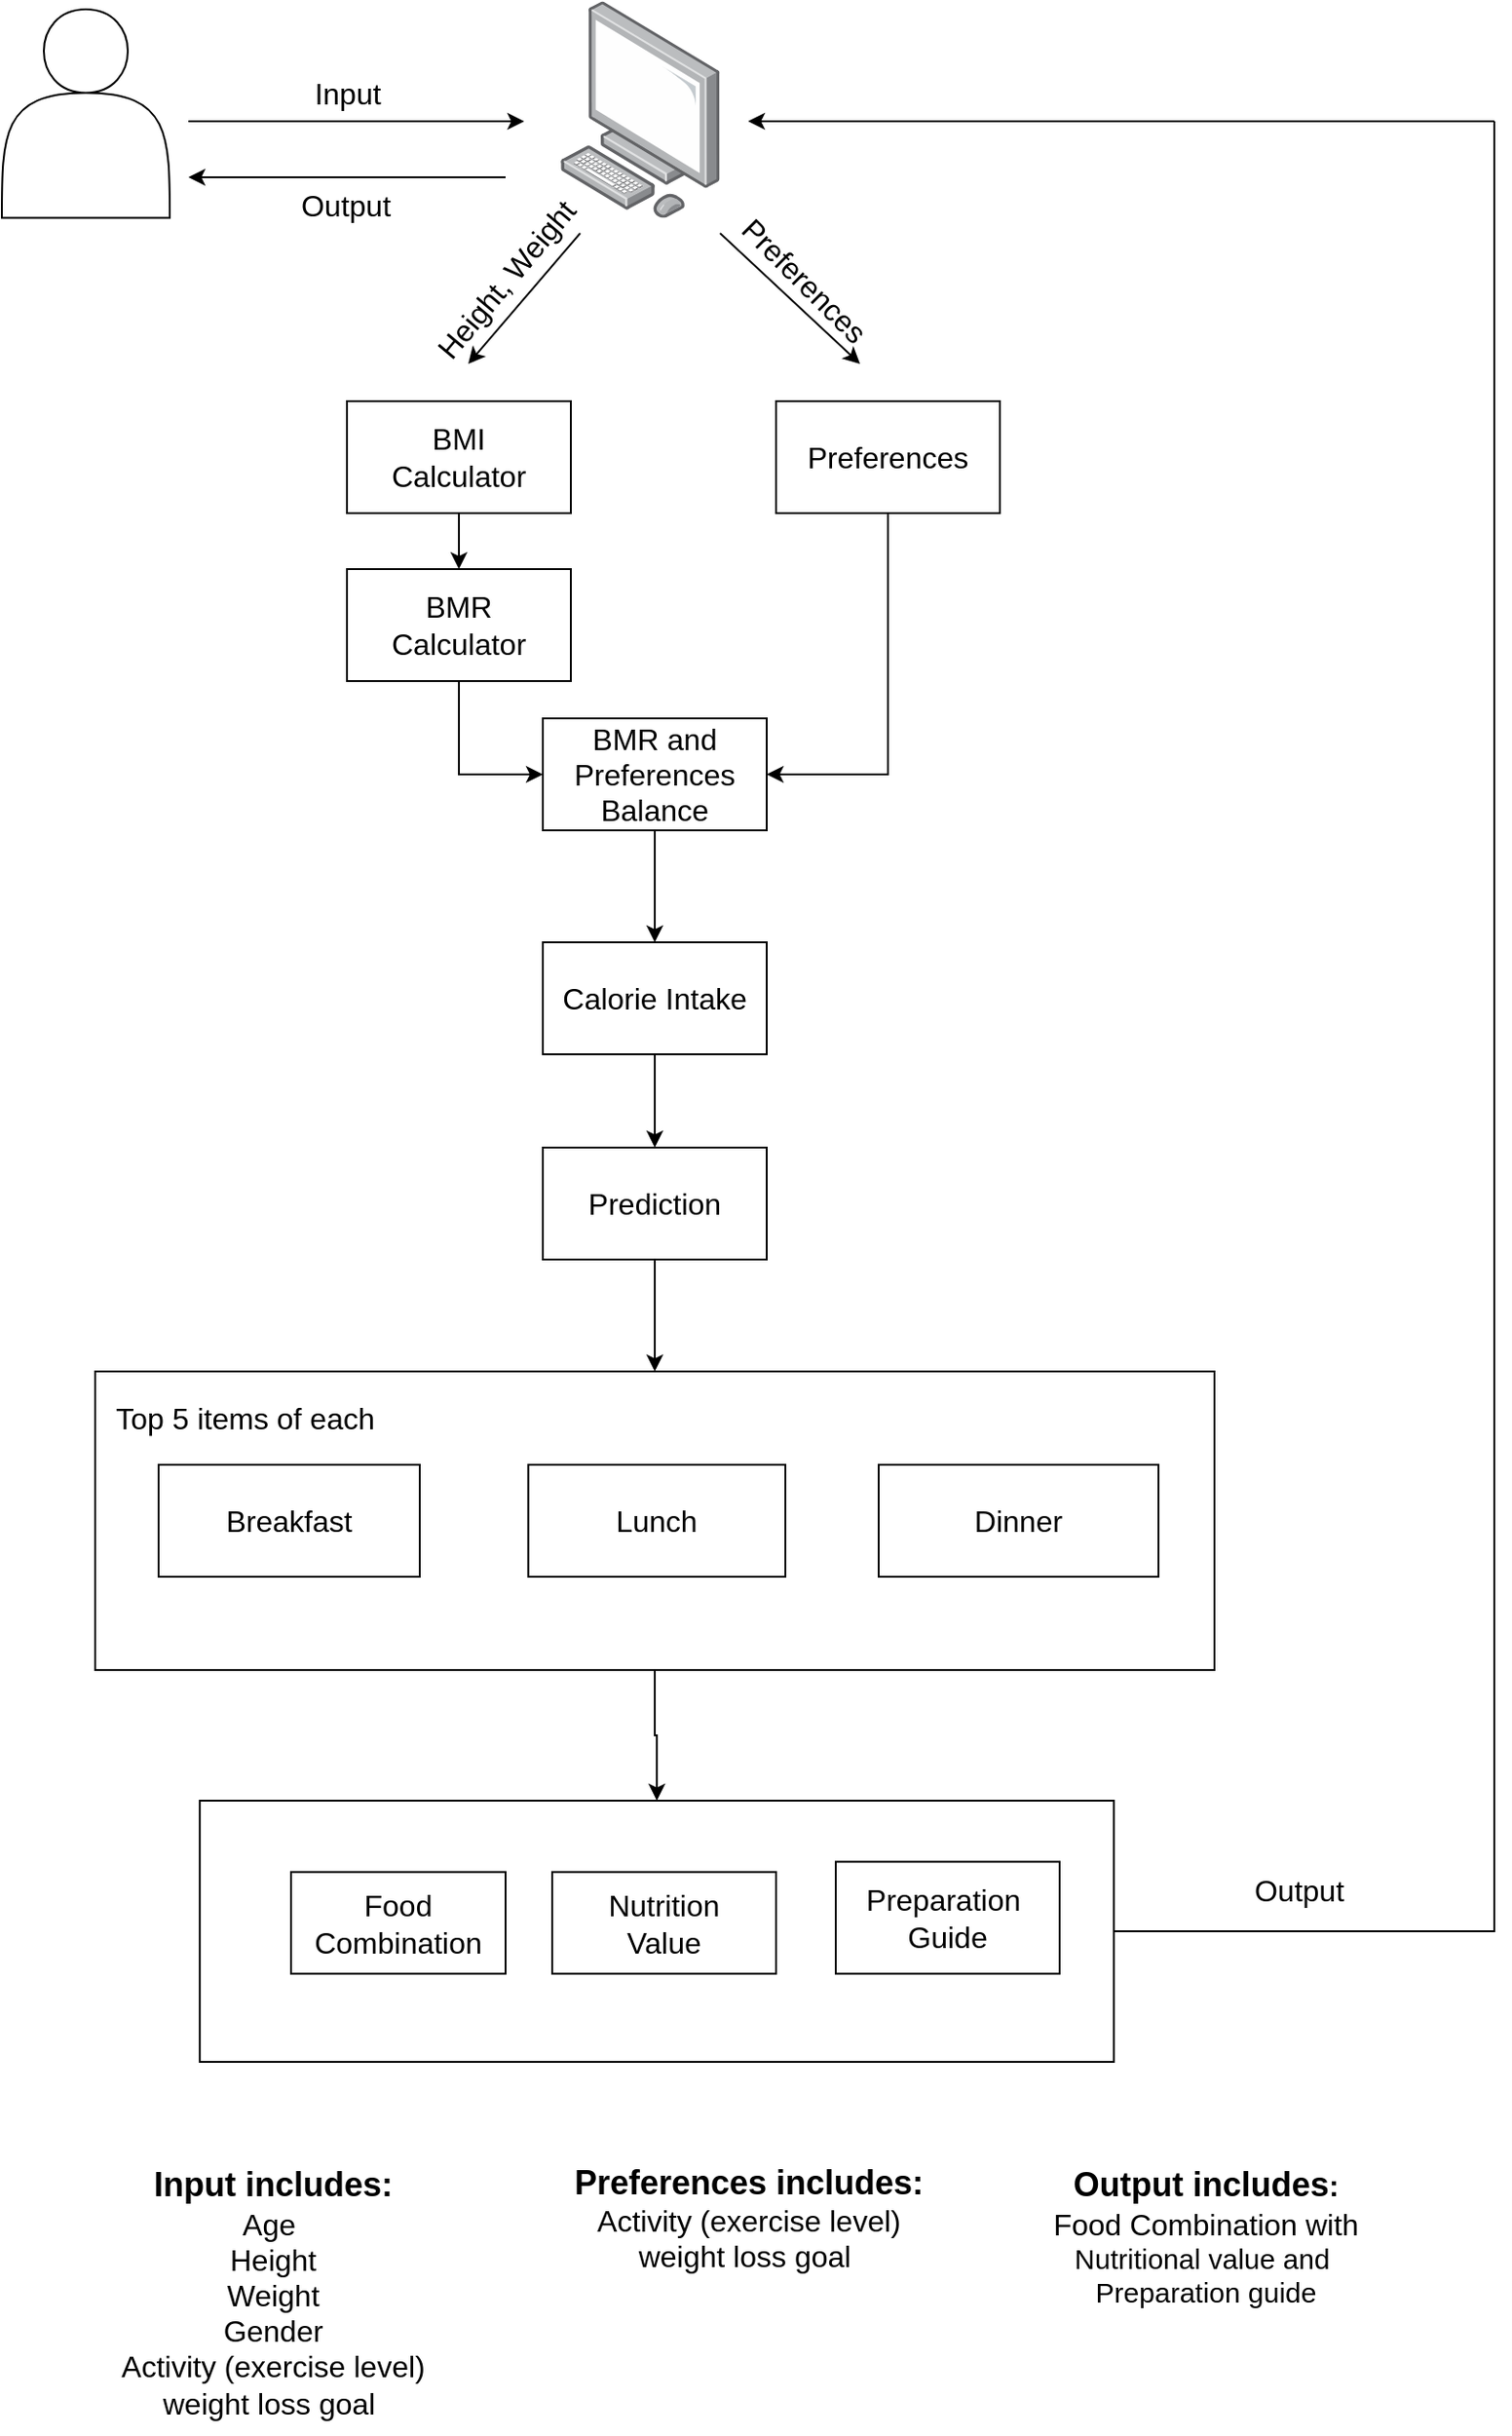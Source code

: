 <mxfile version="24.2.3" type="device">
  <diagram name="Page-1" id="n1vcmG03-noxq7ozdZy6">
    <mxGraphModel dx="1444" dy="811" grid="1" gridSize="10" guides="1" tooltips="1" connect="1" arrows="1" fold="1" page="1" pageScale="1" pageWidth="827" pageHeight="1169" math="0" shadow="0">
      <root>
        <mxCell id="0" />
        <mxCell id="1" parent="0" />
        <mxCell id="Aju2JNwmQ9cpN_8OAdIG-1" value="" style="shape=actor;whiteSpace=wrap;html=1;labelBackgroundColor=none;" parent="1" vertex="1">
          <mxGeometry x="260" y="20" width="90" height="111.8" as="geometry" />
        </mxCell>
        <mxCell id="Aju2JNwmQ9cpN_8OAdIG-2" value="" style="image;points=[];aspect=fixed;html=1;align=center;shadow=0;dashed=0;image=img/lib/allied_telesis/computer_and_terminals/Personal_Computer.svg;labelBackgroundColor=none;" parent="1" vertex="1">
          <mxGeometry x="559.4" y="15.79" width="85.6" height="116.01" as="geometry" />
        </mxCell>
        <mxCell id="Aju2JNwmQ9cpN_8OAdIG-13" value="" style="endArrow=classic;html=1;rounded=0;labelBackgroundColor=none;fontColor=default;" parent="1" edge="1">
          <mxGeometry width="50" height="50" relative="1" as="geometry">
            <mxPoint x="360" y="80" as="sourcePoint" />
            <mxPoint x="540" y="80" as="targetPoint" />
          </mxGeometry>
        </mxCell>
        <mxCell id="Aju2JNwmQ9cpN_8OAdIG-14" value="" style="endArrow=classic;html=1;rounded=0;labelBackgroundColor=none;fontColor=default;" parent="1" edge="1">
          <mxGeometry width="50" height="50" relative="1" as="geometry">
            <mxPoint x="530" y="110" as="sourcePoint" />
            <mxPoint x="360" y="110" as="targetPoint" />
            <Array as="points">
              <mxPoint x="440" y="110" />
            </Array>
          </mxGeometry>
        </mxCell>
        <mxCell id="Aju2JNwmQ9cpN_8OAdIG-21" value="" style="rounded=0;whiteSpace=wrap;html=1;fillColor=none;labelBackgroundColor=none;" parent="1" vertex="1">
          <mxGeometry x="366.1" y="980" width="490" height="140" as="geometry" />
        </mxCell>
        <mxCell id="tfpbgC91K9y8WhQnjP1T-2" style="edgeStyle=orthogonalEdgeStyle;rounded=0;orthogonalLoop=1;jettySize=auto;html=1;exitX=0.5;exitY=1;exitDx=0;exitDy=0;entryX=0.5;entryY=0;entryDx=0;entryDy=0;" edge="1" parent="1" source="Aju2JNwmQ9cpN_8OAdIG-23" target="Aju2JNwmQ9cpN_8OAdIG-21">
          <mxGeometry relative="1" as="geometry" />
        </mxCell>
        <mxCell id="Aju2JNwmQ9cpN_8OAdIG-23" value="" style="rounded=0;whiteSpace=wrap;html=1;fillColor=none;labelBackgroundColor=none;" parent="1" vertex="1">
          <mxGeometry x="310" y="750" width="600" height="160" as="geometry" />
        </mxCell>
        <mxCell id="Aju2JNwmQ9cpN_8OAdIG-24" value="&lt;font style=&quot;font-size: 16px;&quot;&gt;Top 5 items of each&lt;/font&gt;" style="text;html=1;align=center;verticalAlign=middle;resizable=0;points=[];autosize=1;strokeColor=none;fillColor=none;labelBackgroundColor=none;" parent="1" vertex="1">
          <mxGeometry x="310" y="760" width="160" height="30" as="geometry" />
        </mxCell>
        <mxCell id="XRpgbQClt98jC-BGvjAs-1" value="" style="endArrow=none;html=1;rounded=0;exitX=1;exitY=0.5;exitDx=0;exitDy=0;labelBackgroundColor=none;fontColor=default;" parent="1" source="Aju2JNwmQ9cpN_8OAdIG-21" edge="1">
          <mxGeometry width="50" height="50" relative="1" as="geometry">
            <mxPoint x="740" y="1010" as="sourcePoint" />
            <mxPoint x="1060" y="80" as="targetPoint" />
            <Array as="points">
              <mxPoint x="1060" y="1050" />
            </Array>
          </mxGeometry>
        </mxCell>
        <mxCell id="XRpgbQClt98jC-BGvjAs-3" value="" style="endArrow=classic;html=1;rounded=0;labelBackgroundColor=none;fontColor=default;" parent="1" edge="1">
          <mxGeometry width="50" height="50" relative="1" as="geometry">
            <mxPoint x="570" y="140" as="sourcePoint" />
            <mxPoint x="510" y="210" as="targetPoint" />
          </mxGeometry>
        </mxCell>
        <mxCell id="XRpgbQClt98jC-BGvjAs-4" value="" style="endArrow=classic;html=1;rounded=0;labelBackgroundColor=none;fontColor=default;" parent="1" edge="1">
          <mxGeometry width="50" height="50" relative="1" as="geometry">
            <mxPoint x="645" y="140" as="sourcePoint" />
            <mxPoint x="720" y="210" as="targetPoint" />
          </mxGeometry>
        </mxCell>
        <mxCell id="XRpgbQClt98jC-BGvjAs-5" value="&lt;font style=&quot;font-size: 16px;&quot;&gt;Height, Weight&lt;/font&gt;" style="text;html=1;align=center;verticalAlign=middle;resizable=0;points=[];autosize=1;strokeColor=none;fillColor=none;rotation=-50;labelBackgroundColor=none;" parent="1" vertex="1">
          <mxGeometry x="465" y="150" width="130" height="30" as="geometry" />
        </mxCell>
        <mxCell id="XRpgbQClt98jC-BGvjAs-6" value="&lt;font style=&quot;font-size: 16px;&quot;&gt;Preferences&lt;/font&gt;" style="text;html=1;align=center;verticalAlign=middle;resizable=0;points=[];autosize=1;strokeColor=none;fillColor=none;rotation=45;labelBackgroundColor=none;" parent="1" vertex="1">
          <mxGeometry x="635" y="150" width="110" height="30" as="geometry" />
        </mxCell>
        <mxCell id="XRpgbQClt98jC-BGvjAs-9" value="" style="endArrow=classic;html=1;rounded=0;labelBackgroundColor=none;fontColor=default;" parent="1" edge="1">
          <mxGeometry width="50" height="50" relative="1" as="geometry">
            <mxPoint x="1060" y="80" as="sourcePoint" />
            <mxPoint x="660" y="80" as="targetPoint" />
          </mxGeometry>
        </mxCell>
        <mxCell id="XRpgbQClt98jC-BGvjAs-11" value="&lt;font style=&quot;font-size: 16px;&quot;&gt;Input&lt;/font&gt;" style="text;html=1;align=center;verticalAlign=middle;resizable=0;points=[];autosize=1;strokeColor=none;fillColor=none;labelBackgroundColor=none;" parent="1" vertex="1">
          <mxGeometry x="415" y="50" width="60" height="30" as="geometry" />
        </mxCell>
        <mxCell id="XRpgbQClt98jC-BGvjAs-12" value="&lt;font style=&quot;font-size: 16px;&quot;&gt;Output&lt;/font&gt;" style="text;html=1;align=center;verticalAlign=middle;resizable=0;points=[];autosize=1;strokeColor=none;fillColor=none;labelBackgroundColor=none;" parent="1" vertex="1">
          <mxGeometry x="409" y="110" width="70" height="30" as="geometry" />
        </mxCell>
        <mxCell id="XRpgbQClt98jC-BGvjAs-13" value="&lt;font style=&quot;font-size: 16px;&quot;&gt;Output&lt;/font&gt;" style="text;html=1;align=center;verticalAlign=middle;resizable=0;points=[];autosize=1;strokeColor=none;fillColor=none;labelBackgroundColor=none;" parent="1" vertex="1">
          <mxGeometry x="920" y="1012.75" width="70" height="30" as="geometry" />
        </mxCell>
        <mxCell id="XRpgbQClt98jC-BGvjAs-14" value="&lt;font style=&quot;&quot;&gt;&lt;b style=&quot;&quot;&gt;&lt;font style=&quot;font-size: 18px;&quot;&gt;Input includes:&lt;/font&gt;&lt;/b&gt;&lt;br&gt;&lt;span style=&quot;font-size: 16px;&quot;&gt;Age&amp;nbsp;&lt;/span&gt;&lt;br&gt;&lt;span style=&quot;font-size: 16px;&quot;&gt;Height&lt;/span&gt;&lt;br&gt;&lt;span style=&quot;font-size: 16px;&quot;&gt;Weight&lt;/span&gt;&lt;br&gt;&lt;span style=&quot;font-size: 16px;&quot;&gt;Gender&lt;/span&gt;&lt;br&gt;&lt;span style=&quot;font-size: 16px;&quot;&gt;Activity (exercise level)&lt;/span&gt;&lt;br&gt;&lt;span style=&quot;font-size: 16px;&quot;&gt;weight loss goal&amp;nbsp;&lt;/span&gt;&lt;/font&gt;" style="text;html=1;align=center;verticalAlign=middle;resizable=0;points=[];autosize=1;strokeColor=none;fillColor=none;labelBackgroundColor=none;" parent="1" vertex="1">
          <mxGeometry x="310" y="1169" width="190" height="150" as="geometry" />
        </mxCell>
        <mxCell id="XRpgbQClt98jC-BGvjAs-15" value="&lt;font style=&quot;&quot;&gt;&lt;b style=&quot;&quot;&gt;&lt;font style=&quot;font-size: 18px;&quot;&gt;Output includes&lt;/font&gt;&lt;/b&gt;&lt;b style=&quot;font-size: 16px;&quot;&gt;:&lt;br&gt;&lt;/b&gt;&lt;span style=&quot;font-size: 16px;&quot;&gt;Food Combination with&lt;/span&gt;&lt;br&gt;&lt;font style=&quot;font-size: 15px;&quot;&gt;Nutritional value and&amp;nbsp;&lt;/font&gt;&lt;/font&gt;&lt;div&gt;&lt;font style=&quot;&quot;&gt;&lt;font style=&quot;font-size: 15px;&quot;&gt;Preparation guide&lt;/font&gt;&lt;/font&gt;&lt;/div&gt;" style="text;html=1;align=center;verticalAlign=middle;resizable=0;points=[];autosize=1;strokeColor=none;fillColor=none;labelBackgroundColor=none;" parent="1" vertex="1">
          <mxGeometry x="810" y="1169" width="190" height="90" as="geometry" />
        </mxCell>
        <mxCell id="XRpgbQClt98jC-BGvjAs-16" value="&lt;font style=&quot;&quot;&gt;&lt;font style=&quot;font-size: 18px;&quot;&gt;&lt;b&gt;Preferences includes:&lt;/b&gt;&lt;/font&gt;&lt;br&gt;&lt;span style=&quot;font-size: 16px;&quot;&gt;Activity (exercise level)&lt;/span&gt;&lt;br style=&quot;border-color: var(--border-color);&quot;&gt;&lt;span style=&quot;font-size: 16px;&quot;&gt;weight loss goal&amp;nbsp;&lt;/span&gt;&lt;/font&gt;" style="text;html=1;align=center;verticalAlign=middle;resizable=0;points=[];autosize=1;strokeColor=none;fillColor=none;labelBackgroundColor=none;" parent="1" vertex="1">
          <mxGeometry x="555" y="1169" width="210" height="70" as="geometry" />
        </mxCell>
        <mxCell id="uosSP-KWc_ZH1w44g_Wn-11" value="" style="endArrow=classic;html=1;rounded=0;exitX=0.5;exitY=1;exitDx=0;exitDy=0;entryX=0.5;entryY=0;entryDx=0;entryDy=0;labelBackgroundColor=none;fontColor=default;" parent="1" source="7BEwGQgFlfe1MWZmraR1-1" target="7BEwGQgFlfe1MWZmraR1-4" edge="1">
          <mxGeometry width="50" height="50" relative="1" as="geometry">
            <mxPoint x="614.7" y="467.57" as="sourcePoint" />
            <mxPoint x="613.6" y="520" as="targetPoint" />
          </mxGeometry>
        </mxCell>
        <mxCell id="uosSP-KWc_ZH1w44g_Wn-12" value="" style="endArrow=classic;html=1;rounded=0;exitX=0.5;exitY=1;exitDx=0;exitDy=0;entryX=0.5;entryY=0;entryDx=0;entryDy=0;labelBackgroundColor=none;fontColor=default;" parent="1" source="7BEwGQgFlfe1MWZmraR1-4" target="7BEwGQgFlfe1MWZmraR1-5" edge="1">
          <mxGeometry width="50" height="50" relative="1" as="geometry">
            <mxPoint x="606.16" y="583" as="sourcePoint" />
            <mxPoint x="605.0" y="620" as="targetPoint" />
          </mxGeometry>
        </mxCell>
        <mxCell id="uosSP-KWc_ZH1w44g_Wn-13" value="" style="endArrow=classic;html=1;rounded=0;entryX=0.5;entryY=0;entryDx=0;entryDy=0;labelBackgroundColor=none;fontColor=default;" parent="1" source="7BEwGQgFlfe1MWZmraR1-5" target="Aju2JNwmQ9cpN_8OAdIG-23" edge="1">
          <mxGeometry width="50" height="50" relative="1" as="geometry">
            <mxPoint x="605.0" y="710" as="sourcePoint" />
            <mxPoint x="600" y="720" as="targetPoint" />
          </mxGeometry>
        </mxCell>
        <mxCell id="7BEwGQgFlfe1MWZmraR1-1" value="&lt;font style=&quot;font-size: 16px;&quot;&gt;BMR and&lt;br style=&quot;border-color: var(--border-color);&quot;&gt;Preferences&lt;br style=&quot;border-color: var(--border-color);&quot;&gt;Balance&lt;/font&gt;" style="rounded=0;whiteSpace=wrap;html=1;fillColor=none;labelBackgroundColor=none;" parent="1" vertex="1">
          <mxGeometry x="550" y="400" width="120" height="60" as="geometry" />
        </mxCell>
        <mxCell id="7BEwGQgFlfe1MWZmraR1-2" value="&lt;font style=&quot;font-size: 16px;&quot;&gt;Preferences&lt;/font&gt;" style="rounded=0;whiteSpace=wrap;html=1;fillColor=none;labelBackgroundColor=none;strokeWidth=1;" parent="1" vertex="1">
          <mxGeometry x="675" y="230" width="120" height="60" as="geometry" />
        </mxCell>
        <mxCell id="6-ax5gqfqIAEhhLST6IZ-2" value="" style="edgeStyle=orthogonalEdgeStyle;rounded=0;orthogonalLoop=1;jettySize=auto;html=1;" parent="1" source="7BEwGQgFlfe1MWZmraR1-3" target="6-ax5gqfqIAEhhLST6IZ-1" edge="1">
          <mxGeometry relative="1" as="geometry" />
        </mxCell>
        <mxCell id="7BEwGQgFlfe1MWZmraR1-3" value="&lt;font style=&quot;font-size: 16px;&quot;&gt;BMI&lt;br style=&quot;border-color: var(--border-color);&quot;&gt;Calculator&lt;/font&gt;" style="rounded=0;whiteSpace=wrap;html=1;fillColor=none;labelBackgroundColor=none;" parent="1" vertex="1">
          <mxGeometry x="445" y="230" width="120" height="60" as="geometry" />
        </mxCell>
        <mxCell id="7BEwGQgFlfe1MWZmraR1-4" value="&lt;font style=&quot;font-size: 16px;&quot;&gt;Calorie Intake&lt;/font&gt;" style="rounded=0;whiteSpace=wrap;html=1;fillColor=none;labelBackgroundColor=none;" parent="1" vertex="1">
          <mxGeometry x="550" y="520" width="120" height="60" as="geometry" />
        </mxCell>
        <mxCell id="7BEwGQgFlfe1MWZmraR1-5" value="&lt;font style=&quot;font-size: 16px;&quot;&gt;Prediction&lt;/font&gt;" style="rounded=0;whiteSpace=wrap;html=1;fillColor=none;labelBackgroundColor=none;" parent="1" vertex="1">
          <mxGeometry x="550" y="630" width="120" height="60" as="geometry" />
        </mxCell>
        <mxCell id="7BEwGQgFlfe1MWZmraR1-7" value="&lt;font style=&quot;font-size: 16px;&quot;&gt;Lunch&lt;/font&gt;" style="rounded=0;whiteSpace=wrap;html=1;fillColor=none;labelBackgroundColor=none;" parent="1" vertex="1">
          <mxGeometry x="542.2" y="800" width="137.8" height="60" as="geometry" />
        </mxCell>
        <mxCell id="7BEwGQgFlfe1MWZmraR1-8" value="&lt;font style=&quot;font-size: 16px;&quot;&gt;Dinner&lt;/font&gt;" style="rounded=0;whiteSpace=wrap;html=1;fillColor=none;labelBackgroundColor=none;" parent="1" vertex="1">
          <mxGeometry x="730" y="800" width="150" height="60" as="geometry" />
        </mxCell>
        <mxCell id="7BEwGQgFlfe1MWZmraR1-9" value="&lt;font style=&quot;font-size: 16px;&quot;&gt;Breakfast&lt;/font&gt;" style="rounded=0;whiteSpace=wrap;html=1;fillColor=none;labelBackgroundColor=none;" parent="1" vertex="1">
          <mxGeometry x="344" y="800" width="140" height="60" as="geometry" />
        </mxCell>
        <mxCell id="7BEwGQgFlfe1MWZmraR1-10" value="&lt;font style=&quot;font-size: 16px;&quot;&gt;Nutrition&lt;/font&gt;&lt;div&gt;&lt;span style=&quot;font-size: 16px;&quot;&gt;Value&lt;/span&gt;&lt;/div&gt;" style="rounded=0;whiteSpace=wrap;html=1;fillColor=none;labelBackgroundColor=none;" parent="1" vertex="1">
          <mxGeometry x="555" y="1018.25" width="120" height="54.5" as="geometry" />
        </mxCell>
        <mxCell id="7BEwGQgFlfe1MWZmraR1-11" value="&lt;font style=&quot;font-size: 16px;&quot;&gt;Food&lt;br style=&quot;border-color: var(--border-color);&quot;&gt;Combination&lt;/font&gt;" style="rounded=0;whiteSpace=wrap;html=1;fillColor=none;labelBackgroundColor=none;" parent="1" vertex="1">
          <mxGeometry x="415" y="1018.25" width="115" height="54.5" as="geometry" />
        </mxCell>
        <mxCell id="7BEwGQgFlfe1MWZmraR1-12" style="edgeStyle=orthogonalEdgeStyle;rounded=0;orthogonalLoop=1;jettySize=auto;html=1;exitX=0.5;exitY=1;exitDx=0;exitDy=0;labelBackgroundColor=none;fontColor=default;" parent="1" source="7BEwGQgFlfe1MWZmraR1-3" target="7BEwGQgFlfe1MWZmraR1-3" edge="1">
          <mxGeometry relative="1" as="geometry" />
        </mxCell>
        <mxCell id="7BEwGQgFlfe1MWZmraR1-13" value="" style="endArrow=classic;html=1;rounded=0;exitX=0.5;exitY=1;exitDx=0;exitDy=0;entryX=1;entryY=0.5;entryDx=0;entryDy=0;labelBackgroundColor=none;fontColor=default;strokeWidth=1;" parent="1" source="7BEwGQgFlfe1MWZmraR1-2" target="7BEwGQgFlfe1MWZmraR1-1" edge="1">
          <mxGeometry width="50" height="50" relative="1" as="geometry">
            <mxPoint x="800" y="350" as="sourcePoint" />
            <mxPoint x="850" y="300" as="targetPoint" />
            <Array as="points">
              <mxPoint x="735" y="430" />
            </Array>
          </mxGeometry>
        </mxCell>
        <mxCell id="6-ax5gqfqIAEhhLST6IZ-3" style="edgeStyle=orthogonalEdgeStyle;rounded=0;orthogonalLoop=1;jettySize=auto;html=1;exitX=0.5;exitY=1;exitDx=0;exitDy=0;entryX=0;entryY=0.5;entryDx=0;entryDy=0;" parent="1" source="6-ax5gqfqIAEhhLST6IZ-1" target="7BEwGQgFlfe1MWZmraR1-1" edge="1">
          <mxGeometry relative="1" as="geometry" />
        </mxCell>
        <mxCell id="6-ax5gqfqIAEhhLST6IZ-1" value="&lt;font style=&quot;font-size: 16px;&quot;&gt;BMR&lt;br&gt;Calculator&lt;/font&gt;" style="rounded=0;whiteSpace=wrap;html=1;" parent="1" vertex="1">
          <mxGeometry x="445" y="320" width="120" height="60" as="geometry" />
        </mxCell>
        <mxCell id="tfpbgC91K9y8WhQnjP1T-1" value="&lt;font style=&quot;font-size: 16px;&quot;&gt;Preparation&amp;nbsp;&lt;/font&gt;&lt;div style=&quot;font-size: 16px;&quot;&gt;&lt;font style=&quot;font-size: 16px;&quot;&gt;Guide&lt;/font&gt;&lt;/div&gt;" style="rounded=0;whiteSpace=wrap;html=1;fillColor=none;" vertex="1" parent="1">
          <mxGeometry x="707" y="1012.75" width="120" height="60" as="geometry" />
        </mxCell>
      </root>
    </mxGraphModel>
  </diagram>
</mxfile>
